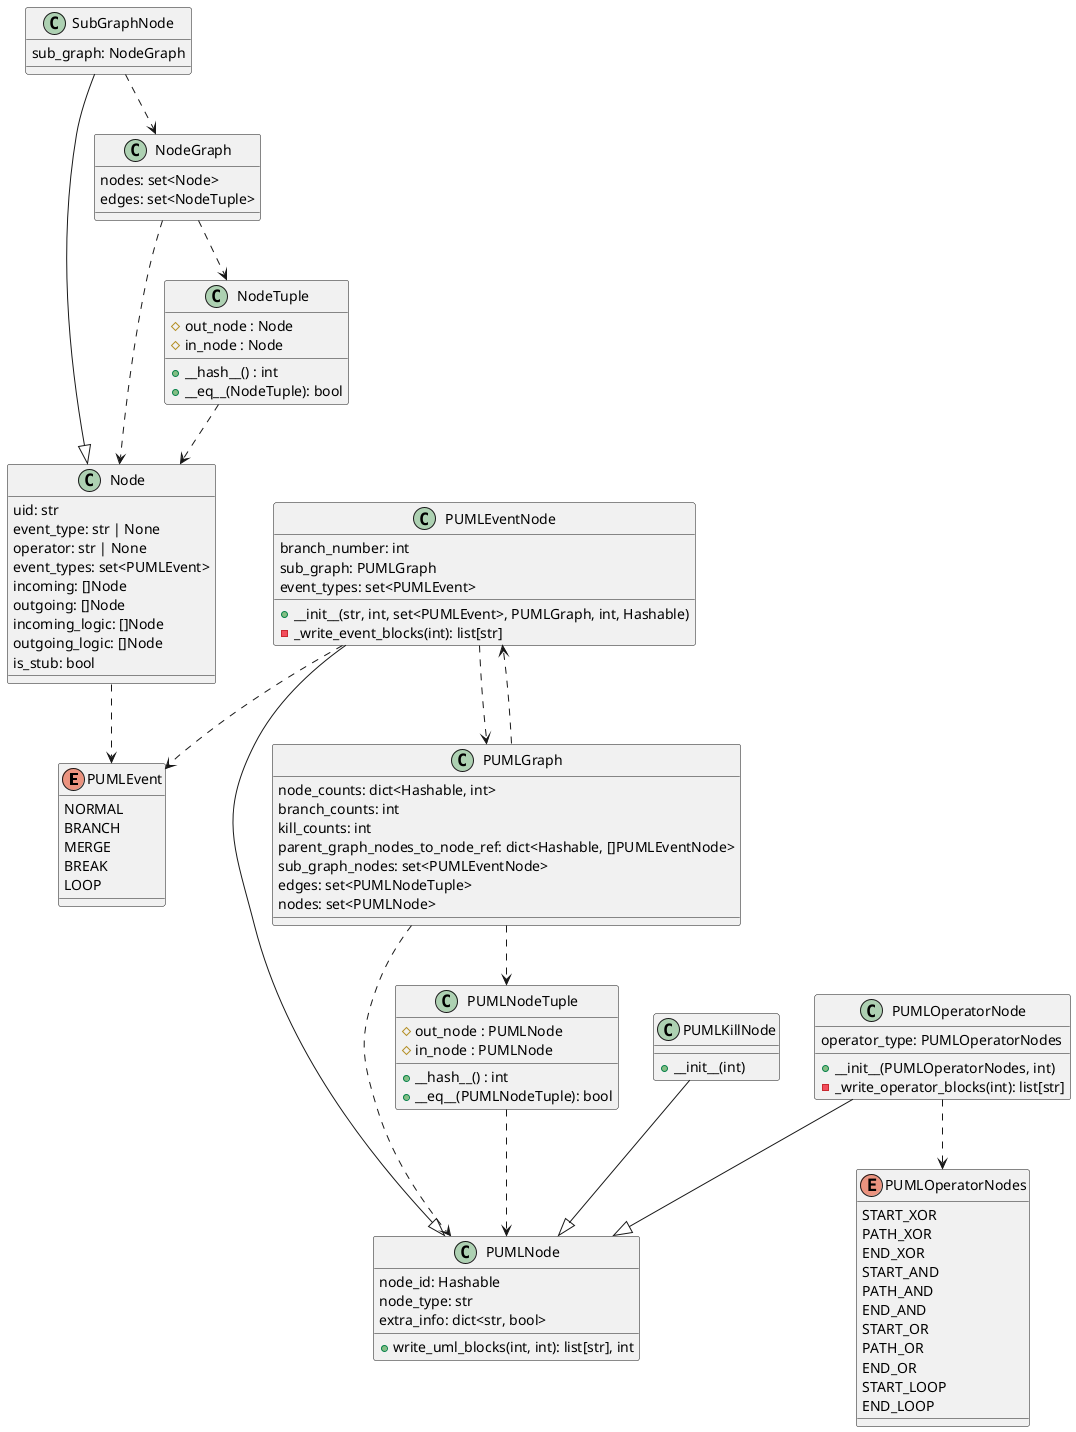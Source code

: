 @startuml


enum PUMLEvent {
    NORMAL
    BRANCH
    MERGE
    BREAK
    LOOP
}

enum PUMLOperatorNodes {

    START_XOR
    PATH_XOR
    END_XOR
    START_AND
    PATH_AND
    END_AND
    START_OR
    PATH_OR
    END_OR
    START_LOOP
    END_LOOP
}


class PUMLNode {
    node_id: Hashable
    node_type: str
    extra_info: dict<str, bool>
    +write_uml_blocks(int, int): list[str], int
}

class PUMLEventNode {
    branch_number: int
    sub_graph: PUMLGraph
    event_types: set<PUMLEvent>
    +__init__(str, int, set<PUMLEvent>, PUMLGraph, int, Hashable)
    -_write_event_blocks(int): list[str]
}

class PUMLOperatorNode {
    operator_type: PUMLOperatorNodes
    +__init__(PUMLOperatorNodes, int)
    -_write_operator_blocks(int): list[str]
}

class PUMLKillNode {
    +__init__(int)
}

class PUMLGraph {
    node_counts: dict<Hashable, int>
    branch_counts: int
    kill_counts: int
    parent_graph_nodes_to_node_ref: dict<Hashable, []PUMLEventNode>
    sub_graph_nodes: set<PUMLEventNode>
    edges: set<PUMLNodeTuple>
    nodes: set<PUMLNode>
}

class PUMLNodeTuple {
    #out_node : PUMLNode
    #in_node : PUMLNode
    +__hash__() : int
    +__eq__(PUMLNodeTuple): bool
}

PUMLGraph ..> PUMLNode
PUMLGraph ..> PUMLEventNode
PUMLGraph ..> PUMLNodeTuple
PUMLNodeTuple ..> PUMLNode
PUMLEventNode --|> PUMLNode
PUMLOperatorNode --|> PUMLNode
PUMLKillNode --|> PUMLNode
PUMLEventNode ..> PUMLGraph
PUMLEventNode ..> PUMLEvent
PUMLOperatorNode ..> PUMLOperatorNodes

class Node {
    uid: str
    event_type: str | None
    operator: str | None
    event_types: set<PUMLEvent>
    incoming: []Node
    outgoing: []Node
    incoming_logic: []Node
    outgoing_logic: []Node
    is_stub: bool
}

class SubGraphNode {
    sub_graph: NodeGraph
}

class NodeGraph {
    nodes: set<Node>
    edges: set<NodeTuple>
}

class NodeTuple {
    #out_node : Node
    #in_node : Node
    +__hash__() : int
    +__eq__(NodeTuple): bool
}



NodeGraph ..> Node
NodeGraph ..> NodeTuple
NodeTuple ..> Node
SubGraphNode --|> Node
SubGraphNode ..> NodeGraph
Node ..> PUMLEvent
@enduml